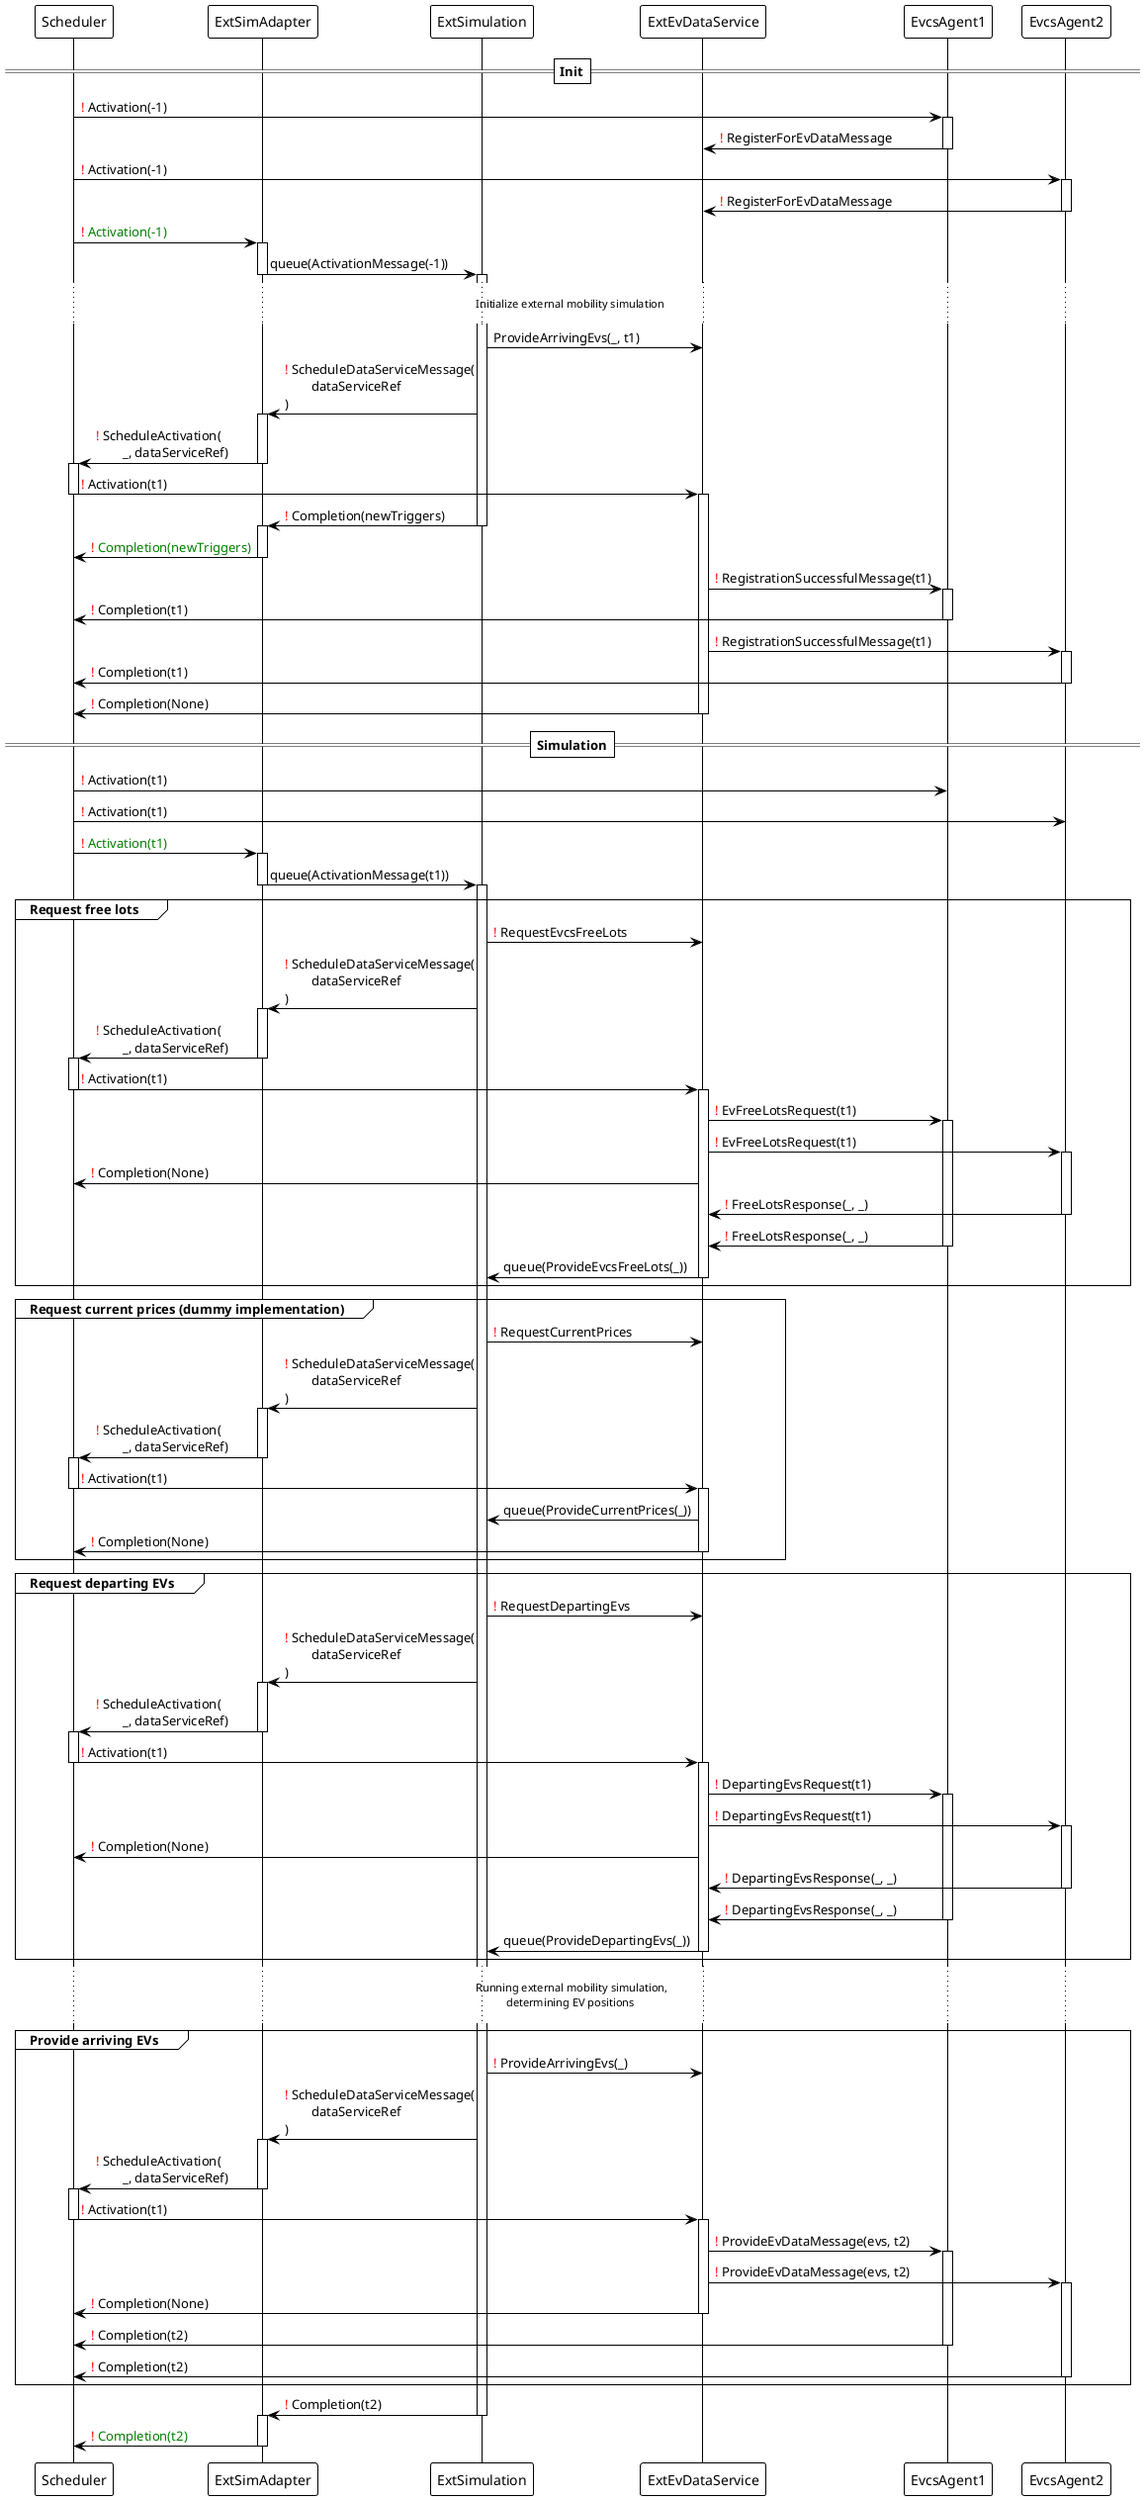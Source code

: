 @startuml

!theme plain

participant Scheduler
participant ExtSimAdapter
participant ExtSimulation
participant ExtEvDataService
participant EvcsAgent1
participant EvcsAgent2

==Init==
Scheduler -> EvcsAgent1: <font color=red>!</font> Activation(-1)
activate EvcsAgent1

EvcsAgent1 -> ExtEvDataService: <font color=red>!</font> RegisterForEvDataMessage
deactivate EvcsAgent1

Scheduler -> EvcsAgent2: <font color=red>!</font> Activation(-1)
activate EvcsAgent2

EvcsAgent2 -> ExtEvDataService: <font color=red>!</font> RegisterForEvDataMessage
deactivate EvcsAgent2

Scheduler -> ExtSimAdapter: <font color=red>!</font> <font color=green>Activation(-1)</font>
activate ExtSimAdapter

ExtSimAdapter -> ExtSimulation: queue(ActivationMessage(-1))
deactivate ExtSimAdapter
activate ExtSimulation

... Initialize external mobility simulation ...
ExtSimulation -> ExtEvDataService: ProvideArrivingEvs(_, t1)

ExtSimulation -> ExtSimAdapter: <font color=red>!</font> ScheduleDataServiceMessage(\n\tdataServiceRef\n)
activate ExtSimAdapter

ExtSimAdapter -> Scheduler: <font color=red>!</font> ScheduleActivation(\n\t_, dataServiceRef)
deactivate ExtSimAdapter
activate Scheduler

Scheduler -> ExtEvDataService: <font color=red>!</font> Activation(t1)
deactivate Scheduler
activate ExtEvDataService

ExtSimulation -> ExtSimAdapter: <font color=red>!</font> Completion(newTriggers)
deactivate ExtSimulation
activate ExtSimAdapter

ExtSimAdapter -> Scheduler: <font color=red>!</font> <font color=green>Completion(newTriggers)</font>
deactivate ExtSimAdapter

ExtEvDataService -> EvcsAgent1: <font color=red>!</font> RegistrationSuccessfulMessage(t1)
activate EvcsAgent1

EvcsAgent1 -> Scheduler: <font color=red>!</font> Completion(t1)
deactivate EvcsAgent1

ExtEvDataService -> EvcsAgent2: <font color=red>!</font> RegistrationSuccessfulMessage(t1)
activate EvcsAgent2

EvcsAgent2 -> Scheduler: <font color=red>!</font> Completion(t1)
deactivate EvcsAgent2

ExtEvDataService -> Scheduler: <font color=red>!</font> Completion(None)
deactivate ExtEvDataService

==Simulation==
Scheduler -> EvcsAgent1: <font color=red>!</font> Activation(t1)
Scheduler -> EvcsAgent2: <font color=red>!</font> Activation(t1)

Scheduler -> ExtSimAdapter: <font color=red>!</font> <font color=green>Activation(t1)</font>
activate ExtSimAdapter

ExtSimAdapter -> ExtSimulation: queue(ActivationMessage(t1))
deactivate ExtSimAdapter
activate ExtSimulation

group Request free lots
    ExtSimulation -> ExtEvDataService: <font color=red>!</font> RequestEvcsFreeLots

    ExtSimulation -> ExtSimAdapter: <font color=red>!</font> ScheduleDataServiceMessage(\n\tdataServiceRef\n)
    activate ExtSimAdapter

    ExtSimAdapter -> Scheduler: <font color=red>!</font> ScheduleActivation(\n\t_, dataServiceRef)
    deactivate ExtSimAdapter
    activate Scheduler

    Scheduler -> ExtEvDataService: <font color=red>!</font> Activation(t1)
    deactivate Scheduler
    activate ExtEvDataService

    ExtEvDataService -> EvcsAgent1: <font color=red>!</font> EvFreeLotsRequest(t1)
    activate EvcsAgent1

    ExtEvDataService -> EvcsAgent2: <font color=red>!</font> EvFreeLotsRequest(t1)
    activate EvcsAgent2

    ExtEvDataService -> Scheduler: <font color=red>!</font> Completion(None)

    EvcsAgent2 -> ExtEvDataService: <font color=red>!</font> FreeLotsResponse(_, _)
    deactivate EvcsAgent2

    EvcsAgent1 -> ExtEvDataService: <font color=red>!</font> FreeLotsResponse(_, _)
    deactivate EvcsAgent1

    ExtEvDataService -> ExtSimulation: queue(ProvideEvcsFreeLots(_))
    deactivate ExtEvDataService
end

group Request current prices (dummy implementation)
    ExtSimulation -> ExtEvDataService: <font color=red>!</font> RequestCurrentPrices

    ExtSimulation -> ExtSimAdapter: <font color=red>!</font> ScheduleDataServiceMessage(\n\tdataServiceRef\n)
    activate ExtSimAdapter

    ExtSimAdapter -> Scheduler: <font color=red>!</font> ScheduleActivation(\n\t_, dataServiceRef)
    deactivate ExtSimAdapter
    activate Scheduler

    Scheduler -> ExtEvDataService: <font color=red>!</font> Activation(t1)
    deactivate Scheduler
    activate ExtEvDataService

    ExtEvDataService -> ExtSimulation: queue(ProvideCurrentPrices(_))

    ExtEvDataService -> Scheduler: <font color=red>!</font> Completion(None)

    deactivate ExtEvDataService
end

group Request departing EVs
    ExtSimulation -> ExtEvDataService: <font color=red>!</font> RequestDepartingEvs

    ExtSimulation -> ExtSimAdapter: <font color=red>!</font> ScheduleDataServiceMessage(\n\tdataServiceRef\n)
    activate ExtSimAdapter

    ExtSimAdapter -> Scheduler: <font color=red>!</font> ScheduleActivation(\n\t_, dataServiceRef)
    deactivate ExtSimAdapter
    activate Scheduler

    Scheduler -> ExtEvDataService: <font color=red>!</font> Activation(t1)
    deactivate Scheduler
    activate ExtEvDataService

    ExtEvDataService -> EvcsAgent1: <font color=red>!</font> DepartingEvsRequest(t1)
    activate EvcsAgent1

    ExtEvDataService -> EvcsAgent2: <font color=red>!</font> DepartingEvsRequest(t1)
    activate EvcsAgent2

    ExtEvDataService -> Scheduler: <font color=red>!</font> Completion(None)

    EvcsAgent2 -> ExtEvDataService: <font color=red>!</font> DepartingEvsResponse(_, _)
    deactivate EvcsAgent2

    EvcsAgent1 -> ExtEvDataService: <font color=red>!</font> DepartingEvsResponse(_, _)
    deactivate EvcsAgent1

    ExtEvDataService -> ExtSimulation: queue(ProvideDepartingEvs(_))
    deactivate ExtEvDataService
end

... Running external mobility simulation,\n determining EV positions ...

group Provide arriving EVs
    ExtSimulation -> ExtEvDataService: <font color=red>!</font> ProvideArrivingEvs(_)
    ExtSimulation -> ExtSimAdapter: <font color=red>!</font> ScheduleDataServiceMessage(\n\tdataServiceRef\n)
    activate ExtSimAdapter

    ExtSimAdapter -> Scheduler: <font color=red>!</font> ScheduleActivation(\n\t_, dataServiceRef)
    deactivate ExtSimAdapter
    activate Scheduler

    Scheduler -> ExtEvDataService: <font color=red>!</font> Activation(t1)
    deactivate Scheduler
    activate ExtEvDataService

    ExtEvDataService -> EvcsAgent1: <font color=red>!</font> ProvideEvDataMessage(evs, t2)
    activate EvcsAgent1

    ExtEvDataService -> EvcsAgent2: <font color=red>!</font> ProvideEvDataMessage(evs, t2)
    activate EvcsAgent2

    ExtEvDataService -> Scheduler: <font color=red>!</font> Completion(None)
    deactivate ExtEvDataService

    EvcsAgent1 -> Scheduler: <font color=red>!</font> Completion(t2)
    deactivate EvcsAgent1

    EvcsAgent2 -> Scheduler: <font color=red>!</font> Completion(t2)
    deactivate EvcsAgent2
end

ExtSimulation -> ExtSimAdapter: <font color=red>!</font> Completion(t2)
deactivate ExtSimulation
activate ExtSimAdapter

ExtSimAdapter -> Scheduler: <font color=red>!</font> <font color=green>Completion(t2)</font>
deactivate ExtSimAdapter

@enduml